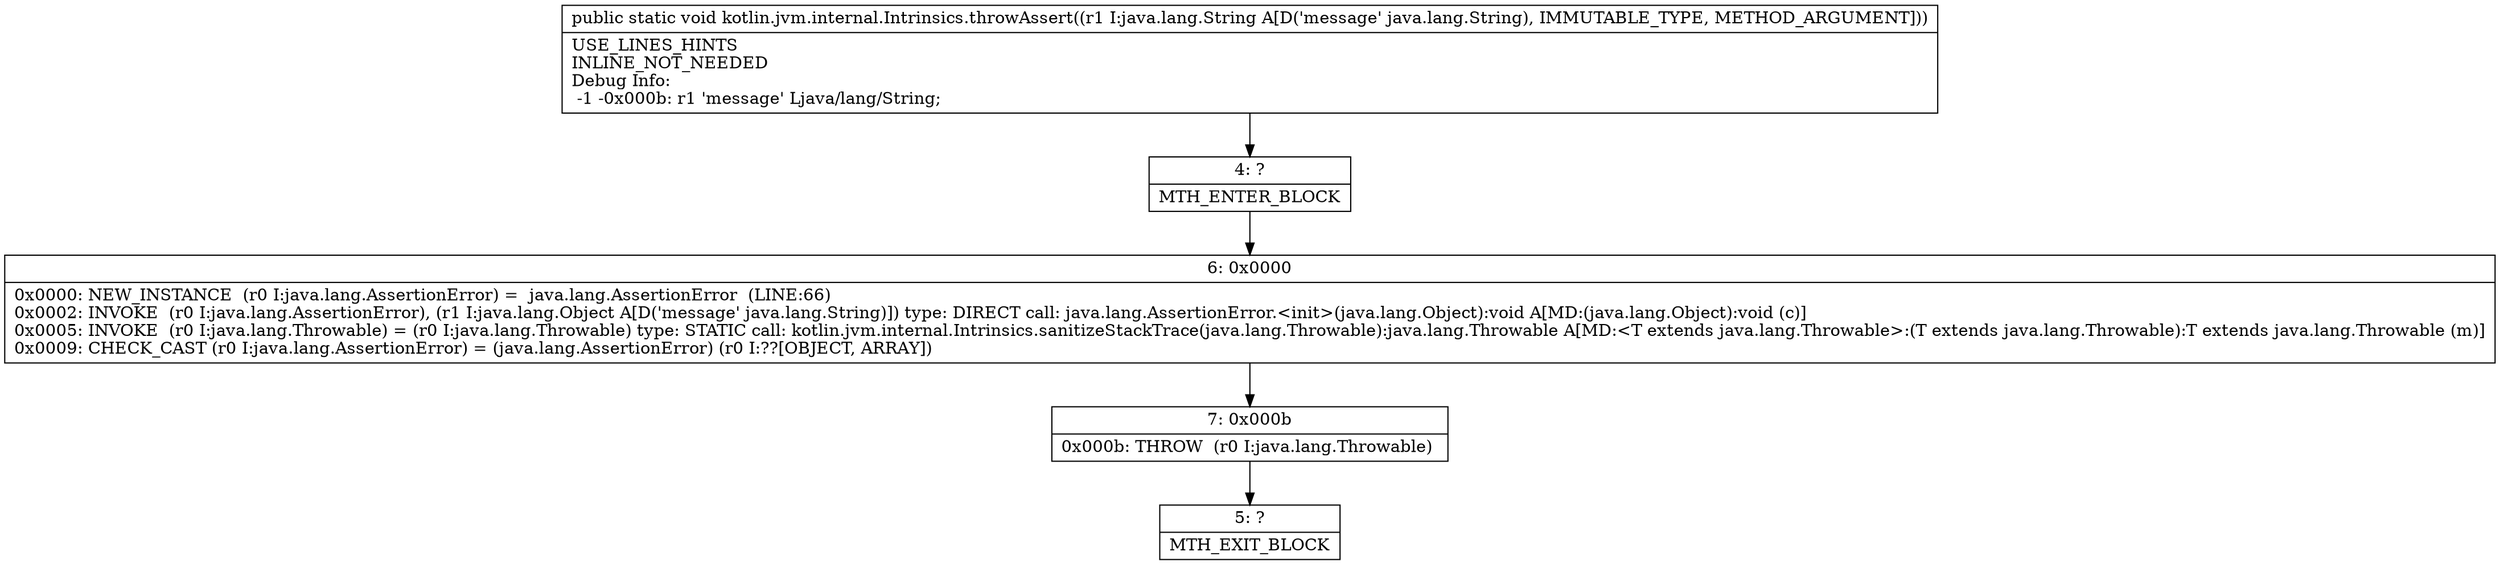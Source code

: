 digraph "CFG forkotlin.jvm.internal.Intrinsics.throwAssert(Ljava\/lang\/String;)V" {
Node_4 [shape=record,label="{4\:\ ?|MTH_ENTER_BLOCK\l}"];
Node_6 [shape=record,label="{6\:\ 0x0000|0x0000: NEW_INSTANCE  (r0 I:java.lang.AssertionError) =  java.lang.AssertionError  (LINE:66)\l0x0002: INVOKE  (r0 I:java.lang.AssertionError), (r1 I:java.lang.Object A[D('message' java.lang.String)]) type: DIRECT call: java.lang.AssertionError.\<init\>(java.lang.Object):void A[MD:(java.lang.Object):void (c)]\l0x0005: INVOKE  (r0 I:java.lang.Throwable) = (r0 I:java.lang.Throwable) type: STATIC call: kotlin.jvm.internal.Intrinsics.sanitizeStackTrace(java.lang.Throwable):java.lang.Throwable A[MD:\<T extends java.lang.Throwable\>:(T extends java.lang.Throwable):T extends java.lang.Throwable (m)]\l0x0009: CHECK_CAST (r0 I:java.lang.AssertionError) = (java.lang.AssertionError) (r0 I:??[OBJECT, ARRAY]) \l}"];
Node_7 [shape=record,label="{7\:\ 0x000b|0x000b: THROW  (r0 I:java.lang.Throwable) \l}"];
Node_5 [shape=record,label="{5\:\ ?|MTH_EXIT_BLOCK\l}"];
MethodNode[shape=record,label="{public static void kotlin.jvm.internal.Intrinsics.throwAssert((r1 I:java.lang.String A[D('message' java.lang.String), IMMUTABLE_TYPE, METHOD_ARGUMENT]))  | USE_LINES_HINTS\lINLINE_NOT_NEEDED\lDebug Info:\l  \-1 \-0x000b: r1 'message' Ljava\/lang\/String;\l}"];
MethodNode -> Node_4;Node_4 -> Node_6;
Node_6 -> Node_7;
Node_7 -> Node_5;
}

